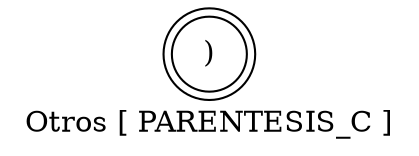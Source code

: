 digraph grafico {
rankdir=LR;
label="Otros [ PARENTESIS_C ]";
node0 [label=")"];
node0 [shape=doublecircle];
}
